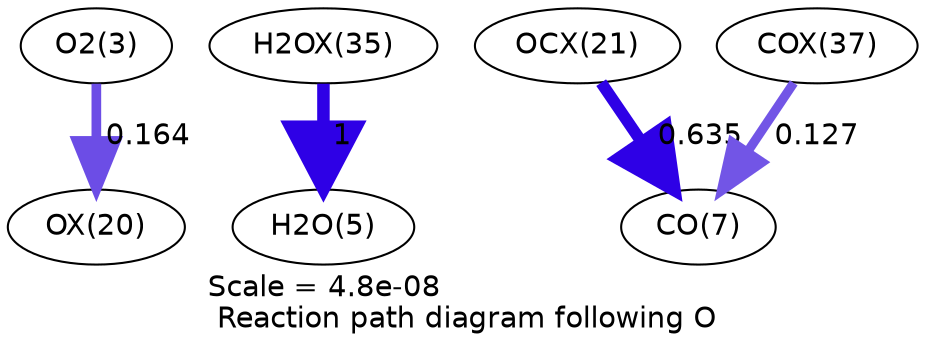 digraph reaction_paths {
center=1;
s5 -> s71[fontname="Helvetica", penwidth=4.64, arrowsize=2.32, color="0.7, 0.664, 0.9"
, label=" 0.164"];
s78 -> s7[fontname="Helvetica", penwidth=6, arrowsize=3, color="0.7, 1.5, 0.9"
, label=" 1"];
s72 -> s9[fontname="Helvetica", penwidth=5.66, arrowsize=2.83, color="0.7, 1.14, 0.9"
, label=" 0.635"];
s80 -> s9[fontname="Helvetica", penwidth=4.44, arrowsize=2.22, color="0.7, 0.627, 0.9"
, label=" 0.127"];
s5 [ fontname="Helvetica", label="O2(3)"];
s7 [ fontname="Helvetica", label="H2O(5)"];
s9 [ fontname="Helvetica", label="CO(7)"];
s71 [ fontname="Helvetica", label="OX(20)"];
s72 [ fontname="Helvetica", label="OCX(21)"];
s78 [ fontname="Helvetica", label="H2OX(35)"];
s80 [ fontname="Helvetica", label="COX(37)"];
 label = "Scale = 4.8e-08\l Reaction path diagram following O";
 fontname = "Helvetica";
}
